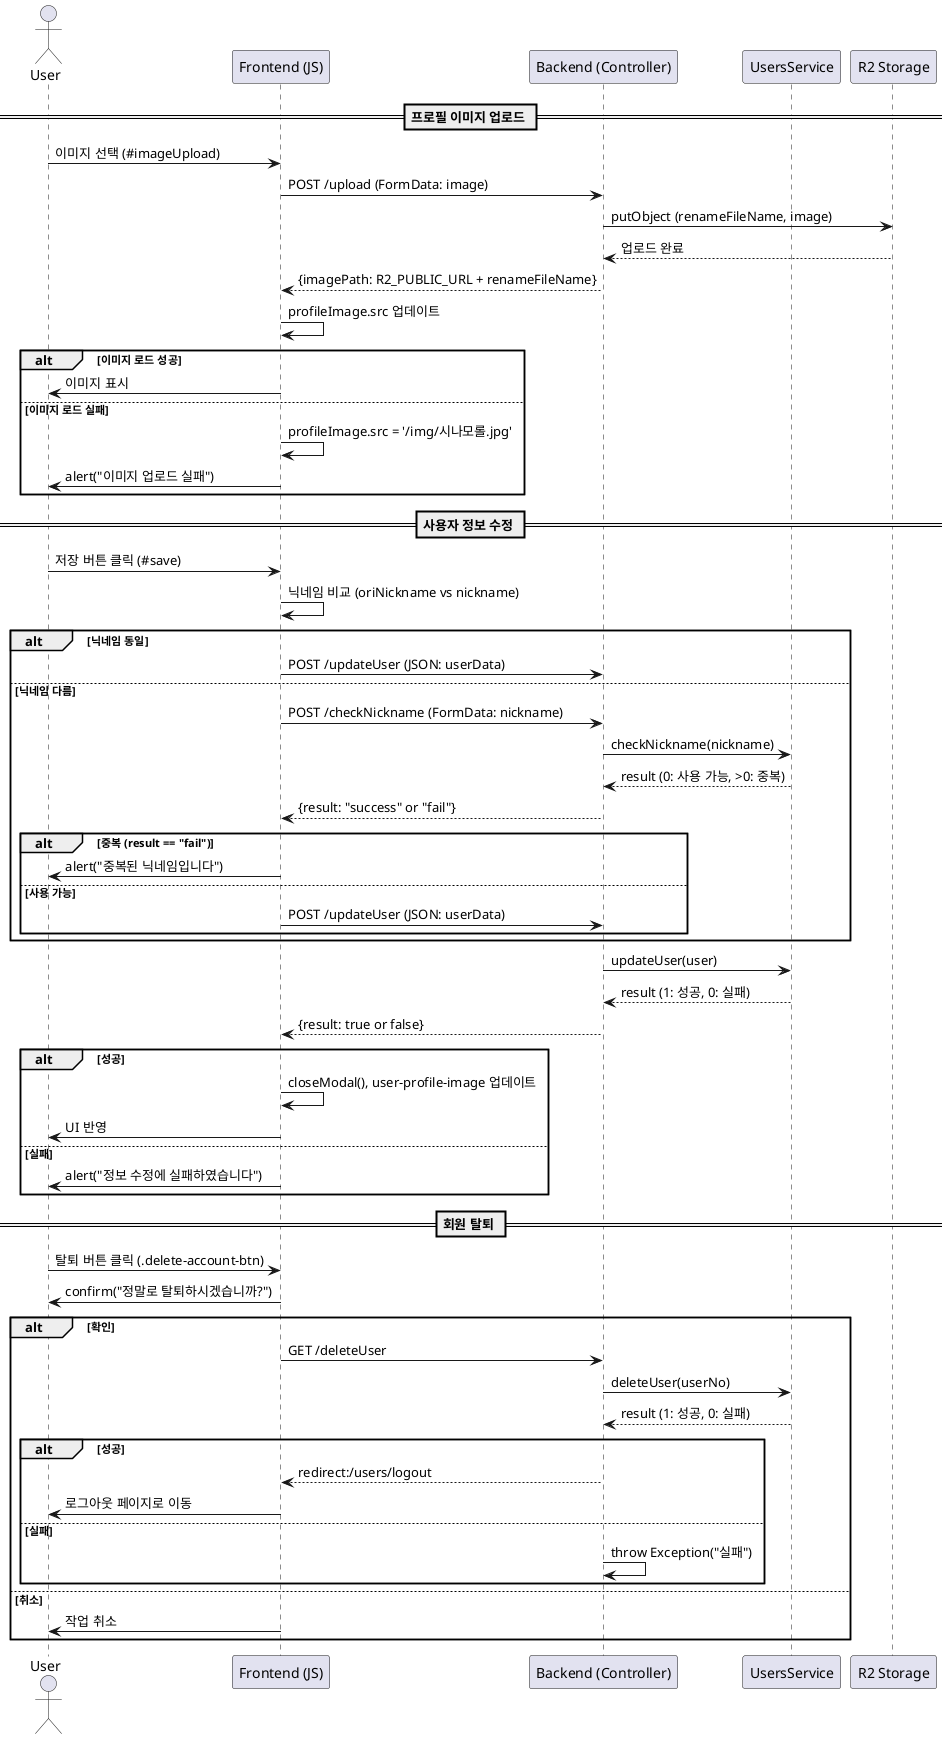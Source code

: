 @startuml
actor User
participant "Frontend (JS)" as Frontend
participant "Backend (Controller)" as Backend
participant "UsersService" as Service
participant "R2 Storage" as R2

== 프로필 이미지 업로드 ==
User -> Frontend: 이미지 선택 (#imageUpload)
Frontend -> Backend: POST /upload (FormData: image)
Backend -> R2: putObject (renameFileName, image)
R2 --> Backend: 업로드 완료
Backend --> Frontend: {imagePath: R2_PUBLIC_URL + renameFileName}
Frontend -> Frontend: profileImage.src 업데이트
alt 이미지 로드 성공
    Frontend -> User: 이미지 표시
else 이미지 로드 실패
    Frontend -> Frontend: profileImage.src = '/img/시나모롤.jpg'
    Frontend -> User: alert("이미지 업로드 실패")
end

== 사용자 정보 수정 ==
User -> Frontend: 저장 버튼 클릭 (#save)
Frontend -> Frontend: 닉네임 비교 (oriNickname vs nickname)
alt 닉네임 동일
    Frontend -> Backend: POST /updateUser (JSON: userData)
else 닉네임 다름
    Frontend -> Backend: POST /checkNickname (FormData: nickname)
    Backend -> Service: checkNickname(nickname)
    Service --> Backend: result (0: 사용 가능, >0: 중복)
    Backend --> Frontend: {result: "success" or "fail"}
    alt 중복 (result == "fail")
        Frontend -> User: alert("중복된 닉네임입니다")
    else 사용 가능
        Frontend -> Backend: POST /updateUser (JSON: userData)
    end
end
Backend -> Service: updateUser(user)
Service --> Backend: result (1: 성공, 0: 실패)
Backend --> Frontend: {result: true or false}
alt 성공
    Frontend -> Frontend: closeModal(), user-profile-image 업데이트
    Frontend -> User: UI 반영
else 실패
    Frontend -> User: alert("정보 수정에 실패하였습니다")
end

== 회원 탈퇴 ==
User -> Frontend: 탈퇴 버튼 클릭 (.delete-account-btn)
Frontend -> User: confirm("정말로 탈퇴하시겠습니까?")
alt 확인
    Frontend -> Backend: GET /deleteUser
    Backend -> Service: deleteUser(userNo)
    Service --> Backend: result (1: 성공, 0: 실패)
    alt 성공
        Backend --> Frontend: redirect:/users/logout
        Frontend -> User: 로그아웃 페이지로 이동
    else 실패
        Backend -> Backend: throw Exception("실패")
    end
else 취소
    Frontend -> User: 작업 취소
end

@enduml
